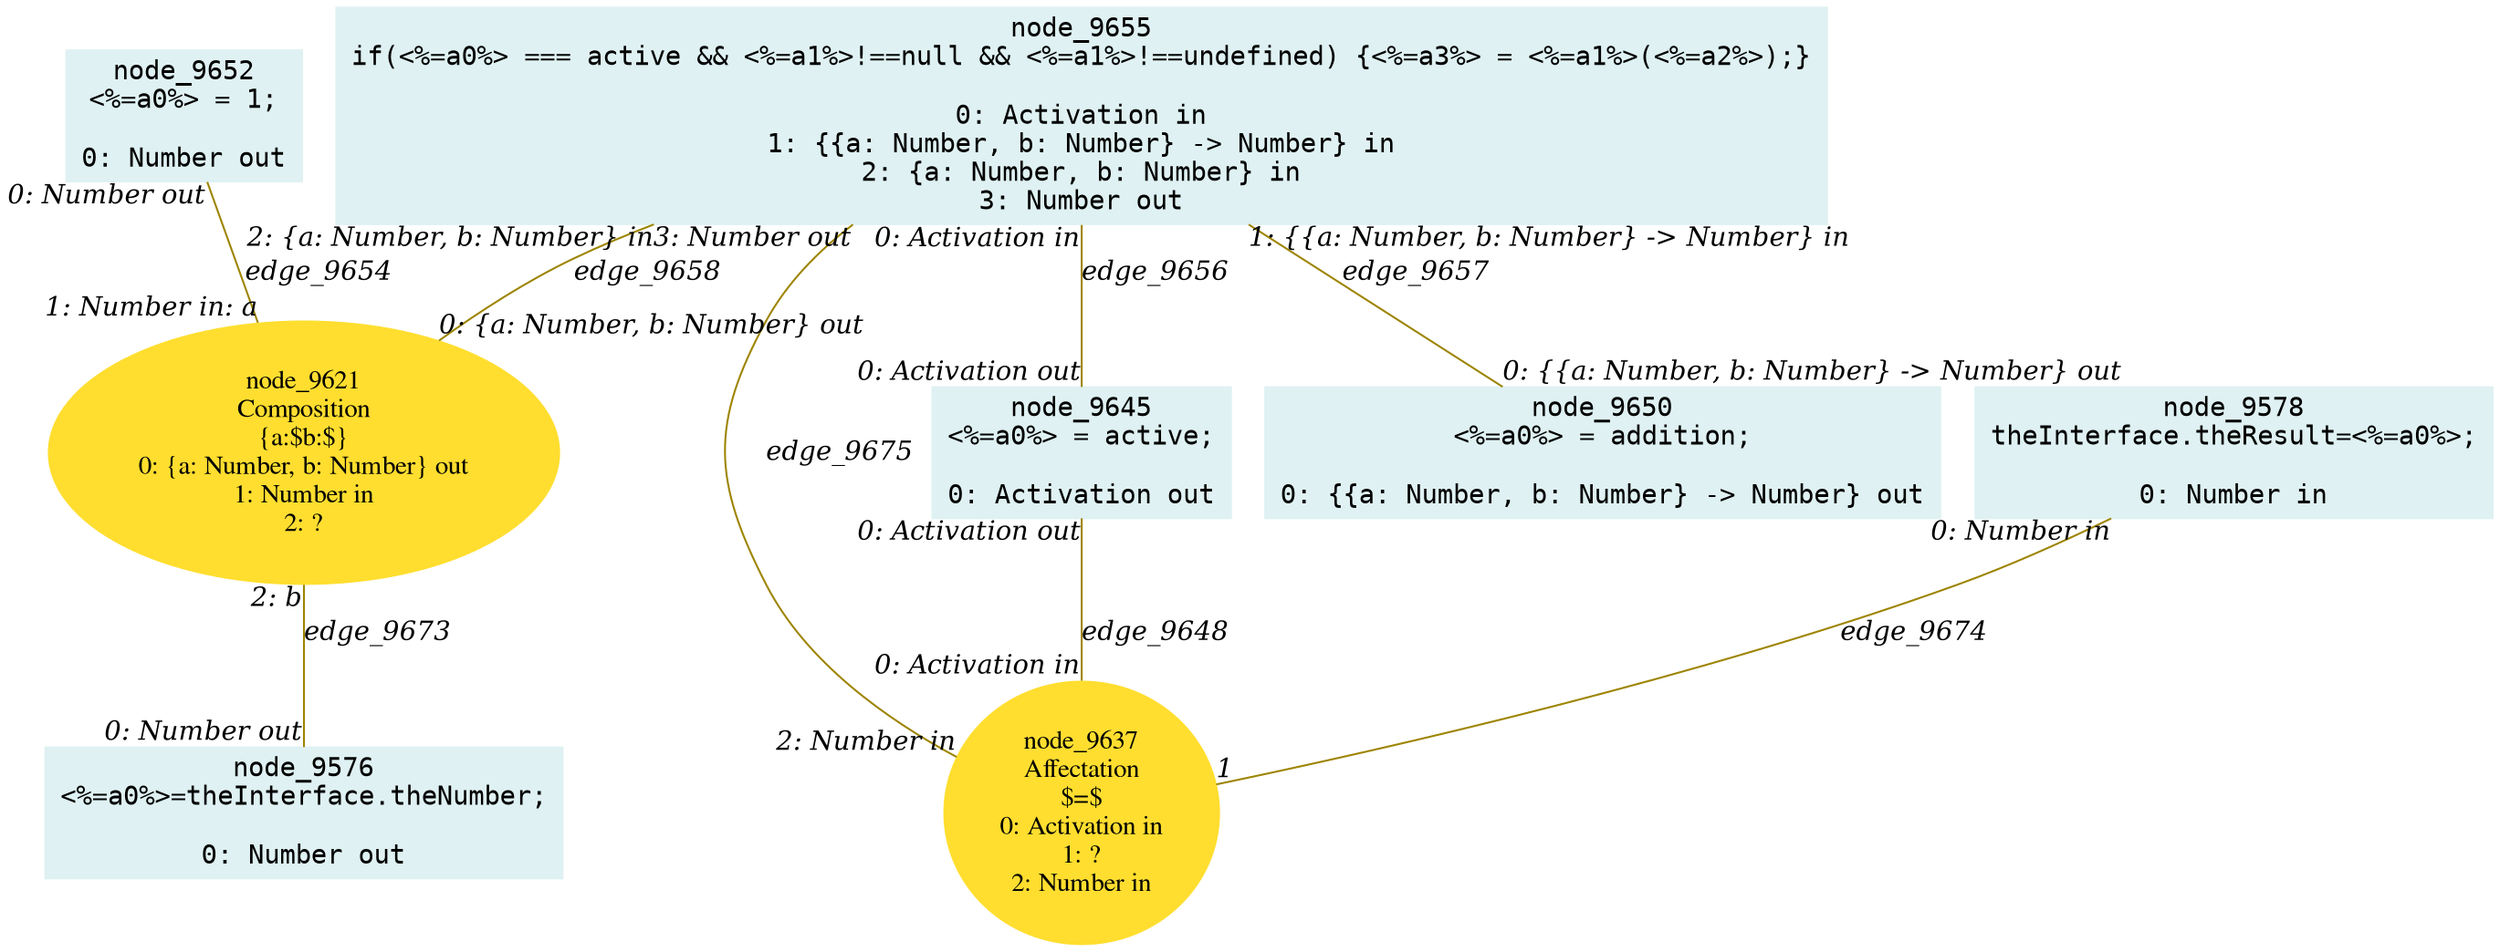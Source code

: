 digraph g{node_9576 [shape="box", style="filled", color="#dff1f2", fontname="Courier", label="node_9576
<%=a0%>=theInterface.theNumber;

0: Number out" ]
node_9578 [shape="box", style="filled", color="#dff1f2", fontname="Courier", label="node_9578
theInterface.theResult=<%=a0%>;

0: Number in" ]
node_9621 [shape="ellipse", style="filled", color="#ffde2f", fontname="Times", label="node_9621
Composition
{a:$b:$}
0: {a: Number, b: Number} out
1: Number in
2: ?" ]
node_9637 [shape="ellipse", style="filled", color="#ffde2f", fontname="Times", label="node_9637
Affectation
$=$
0: Activation in
1: ?
2: Number in" ]
node_9645 [shape="box", style="filled", color="#dff1f2", fontname="Courier", label="node_9645
<%=a0%> = active;

0: Activation out" ]
node_9650 [shape="box", style="filled", color="#dff1f2", fontname="Courier", label="node_9650
<%=a0%> = addition;

0: {{a: Number, b: Number} -> Number} out" ]
node_9652 [shape="box", style="filled", color="#dff1f2", fontname="Courier", label="node_9652
<%=a0%> = 1;

0: Number out" ]
node_9655 [shape="box", style="filled", color="#dff1f2", fontname="Courier", label="node_9655
if(<%=a0%> === active && <%=a1%>!==null && <%=a1%>!==undefined) {<%=a3%> = <%=a1%>(<%=a2%>);}

0: Activation in
1: {{a: Number, b: Number} -> Number} in
2: {a: Number, b: Number} in
3: Number out" ]
node_9645 -> node_9637 [dir=none, arrowHead=none, fontname="Times-Italic", arrowsize=1, color="#9d8400", label="edge_9648",  headlabel="0: Activation in", taillabel="0: Activation out" ]
node_9652 -> node_9621 [dir=none, arrowHead=none, fontname="Times-Italic", arrowsize=1, color="#9d8400", label="edge_9654",  headlabel="1: Number in: a", taillabel="0: Number out" ]
node_9655 -> node_9645 [dir=none, arrowHead=none, fontname="Times-Italic", arrowsize=1, color="#9d8400", label="edge_9656",  headlabel="0: Activation out", taillabel="0: Activation in" ]
node_9655 -> node_9650 [dir=none, arrowHead=none, fontname="Times-Italic", arrowsize=1, color="#9d8400", label="edge_9657",  headlabel="0: {{a: Number, b: Number} -> Number} out", taillabel="1: {{a: Number, b: Number} -> Number} in" ]
node_9655 -> node_9621 [dir=none, arrowHead=none, fontname="Times-Italic", arrowsize=1, color="#9d8400", label="edge_9658",  headlabel="0: {a: Number, b: Number} out", taillabel="2: {a: Number, b: Number} in" ]
node_9621 -> node_9576 [dir=none, arrowHead=none, fontname="Times-Italic", arrowsize=1, color="#9d8400", label="edge_9673",  headlabel="0: Number out", taillabel="2: b" ]
node_9578 -> node_9637 [dir=none, arrowHead=none, fontname="Times-Italic", arrowsize=1, color="#9d8400", label="edge_9674",  headlabel="1", taillabel="0: Number in" ]
node_9637 -> node_9655 [dir=none, arrowHead=none, fontname="Times-Italic", arrowsize=1, color="#9d8400", label="edge_9675",  headlabel="3: Number out", taillabel="2: Number in" ]
}